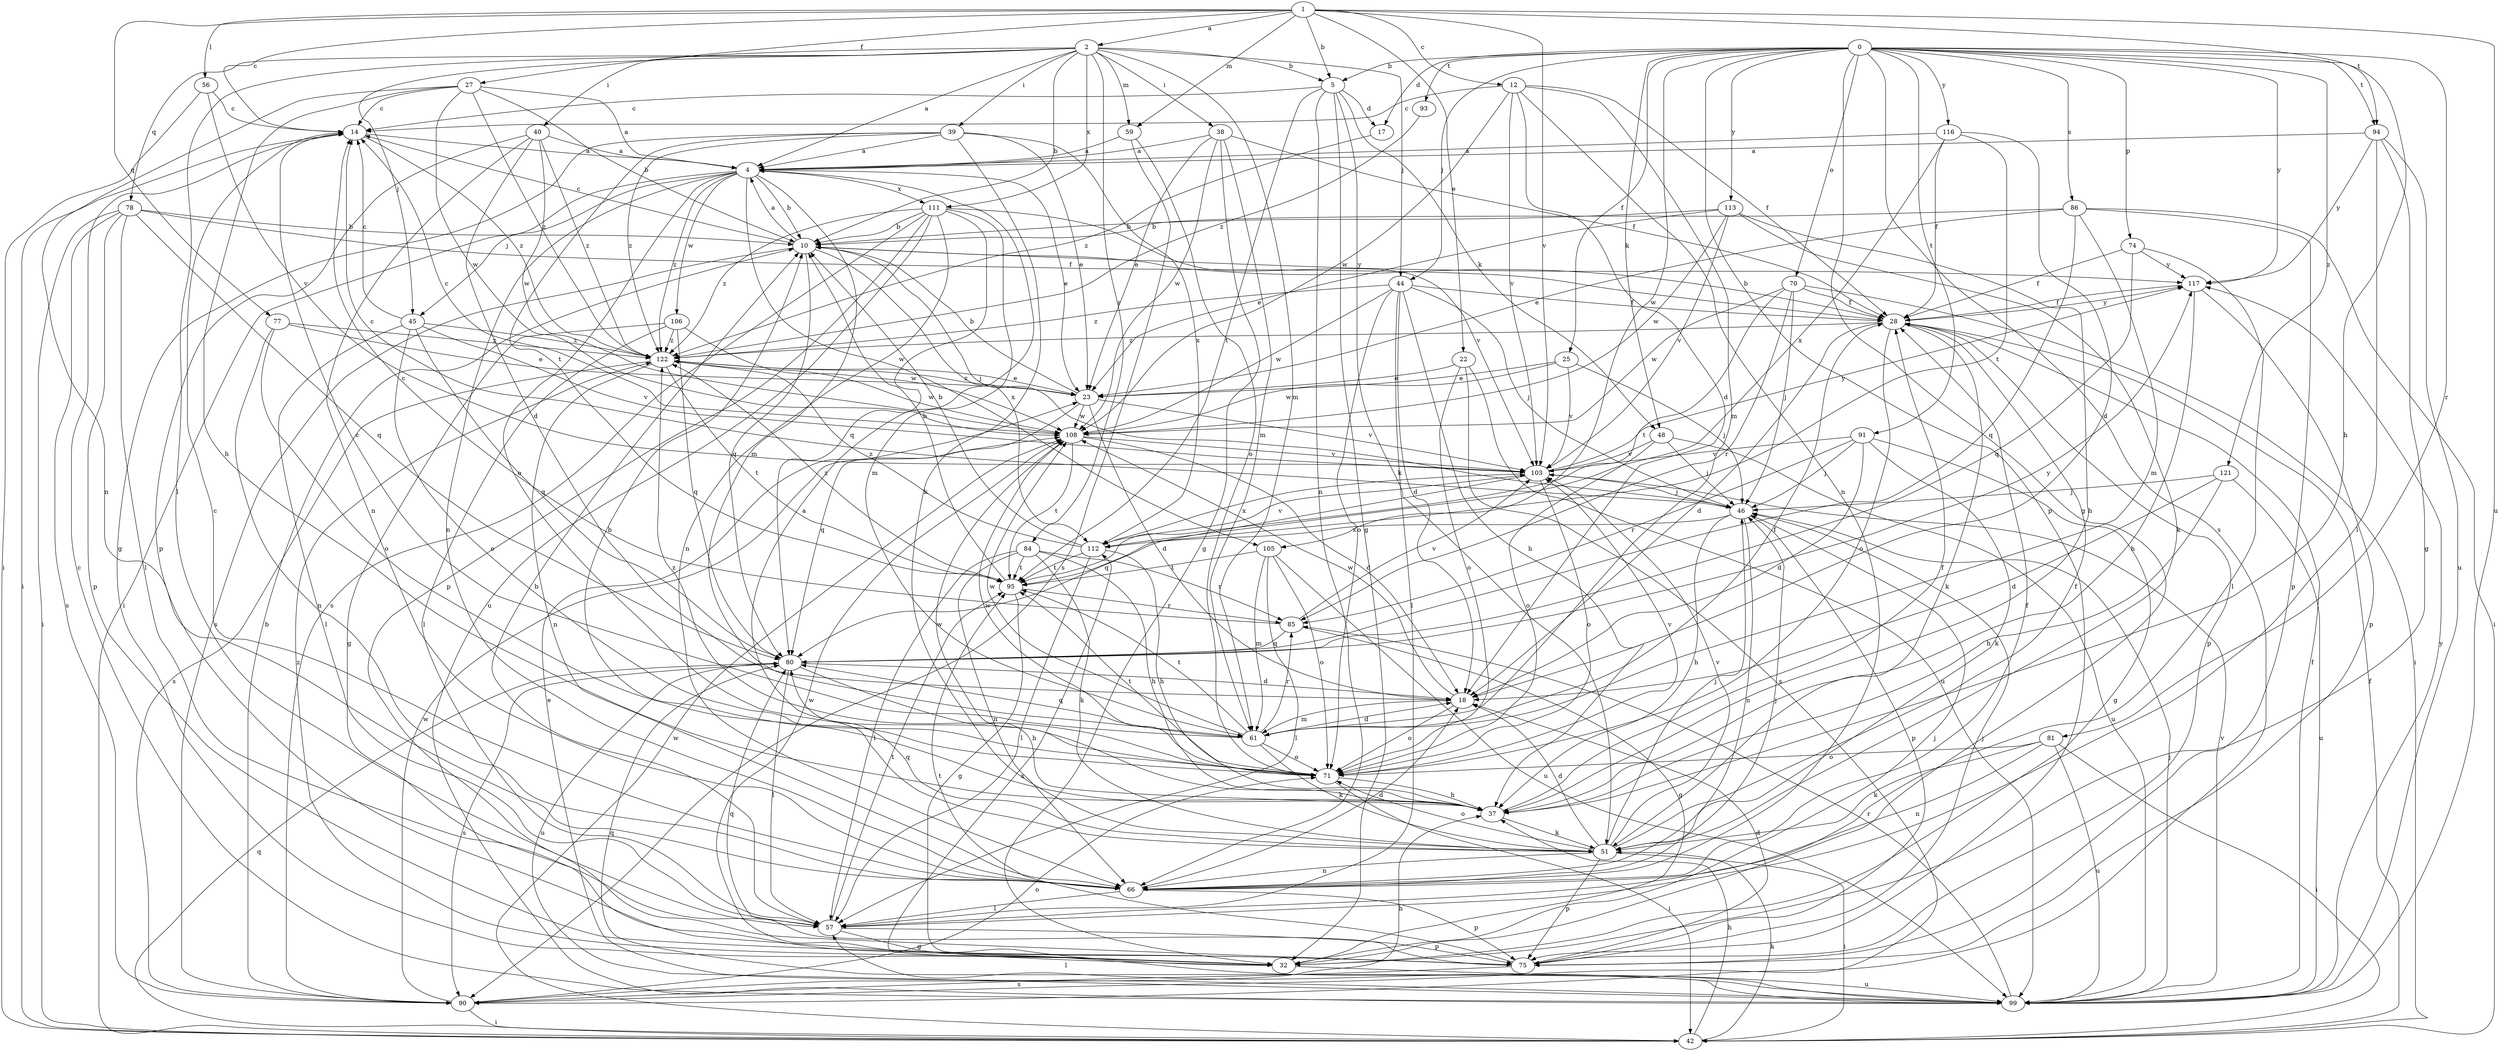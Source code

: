 strict digraph  {
0;
1;
2;
4;
5;
10;
12;
14;
17;
18;
22;
23;
25;
27;
28;
32;
37;
38;
39;
40;
42;
44;
45;
46;
48;
51;
56;
57;
59;
61;
66;
70;
71;
74;
75;
77;
78;
80;
81;
84;
85;
86;
90;
91;
93;
94;
95;
99;
103;
105;
106;
108;
111;
112;
113;
116;
117;
121;
122;
0 -> 5  [label=b];
0 -> 17  [label=d];
0 -> 25  [label=f];
0 -> 32  [label=g];
0 -> 37  [label=h];
0 -> 44  [label=j];
0 -> 48  [label=k];
0 -> 70  [label=o];
0 -> 74  [label=p];
0 -> 75  [label=p];
0 -> 81  [label=r];
0 -> 86  [label=s];
0 -> 90  [label=s];
0 -> 91  [label=t];
0 -> 93  [label=t];
0 -> 94  [label=t];
0 -> 105  [label=w];
0 -> 113  [label=y];
0 -> 116  [label=y];
0 -> 117  [label=y];
0 -> 121  [label=z];
1 -> 2  [label=a];
1 -> 5  [label=b];
1 -> 12  [label=c];
1 -> 14  [label=c];
1 -> 22  [label=e];
1 -> 27  [label=f];
1 -> 56  [label=l];
1 -> 59  [label=m];
1 -> 77  [label=q];
1 -> 94  [label=t];
1 -> 99  [label=u];
1 -> 103  [label=v];
2 -> 4  [label=a];
2 -> 5  [label=b];
2 -> 10  [label=b];
2 -> 38  [label=i];
2 -> 39  [label=i];
2 -> 40  [label=i];
2 -> 44  [label=j];
2 -> 45  [label=j];
2 -> 57  [label=l];
2 -> 59  [label=m];
2 -> 61  [label=m];
2 -> 78  [label=q];
2 -> 84  [label=r];
2 -> 111  [label=x];
4 -> 10  [label=b];
4 -> 23  [label=e];
4 -> 42  [label=i];
4 -> 45  [label=j];
4 -> 61  [label=m];
4 -> 66  [label=n];
4 -> 71  [label=o];
4 -> 105  [label=w];
4 -> 106  [label=w];
4 -> 111  [label=x];
4 -> 122  [label=z];
5 -> 14  [label=c];
5 -> 17  [label=d];
5 -> 32  [label=g];
5 -> 48  [label=k];
5 -> 51  [label=k];
5 -> 66  [label=n];
5 -> 95  [label=t];
10 -> 4  [label=a];
10 -> 14  [label=c];
10 -> 46  [label=j];
10 -> 80  [label=q];
10 -> 90  [label=s];
10 -> 112  [label=x];
10 -> 117  [label=y];
12 -> 14  [label=c];
12 -> 18  [label=d];
12 -> 28  [label=f];
12 -> 61  [label=m];
12 -> 66  [label=n];
12 -> 103  [label=v];
12 -> 108  [label=w];
14 -> 4  [label=a];
14 -> 42  [label=i];
14 -> 122  [label=z];
17 -> 122  [label=z];
18 -> 61  [label=m];
18 -> 71  [label=o];
18 -> 108  [label=w];
22 -> 23  [label=e];
22 -> 71  [label=o];
22 -> 90  [label=s];
22 -> 99  [label=u];
23 -> 10  [label=b];
23 -> 18  [label=d];
23 -> 80  [label=q];
23 -> 103  [label=v];
23 -> 108  [label=w];
23 -> 122  [label=z];
25 -> 23  [label=e];
25 -> 46  [label=j];
25 -> 103  [label=v];
25 -> 108  [label=w];
27 -> 4  [label=a];
27 -> 10  [label=b];
27 -> 14  [label=c];
27 -> 37  [label=h];
27 -> 66  [label=n];
27 -> 108  [label=w];
27 -> 122  [label=z];
28 -> 10  [label=b];
28 -> 18  [label=d];
28 -> 51  [label=k];
28 -> 71  [label=o];
28 -> 75  [label=p];
28 -> 117  [label=y];
28 -> 122  [label=z];
32 -> 46  [label=j];
32 -> 99  [label=u];
32 -> 108  [label=w];
32 -> 122  [label=z];
37 -> 10  [label=b];
37 -> 28  [label=f];
37 -> 51  [label=k];
37 -> 108  [label=w];
38 -> 4  [label=a];
38 -> 23  [label=e];
38 -> 28  [label=f];
38 -> 32  [label=g];
38 -> 61  [label=m];
38 -> 108  [label=w];
39 -> 4  [label=a];
39 -> 23  [label=e];
39 -> 32  [label=g];
39 -> 51  [label=k];
39 -> 95  [label=t];
39 -> 112  [label=x];
39 -> 122  [label=z];
40 -> 4  [label=a];
40 -> 18  [label=d];
40 -> 66  [label=n];
40 -> 75  [label=p];
40 -> 108  [label=w];
40 -> 122  [label=z];
42 -> 28  [label=f];
42 -> 37  [label=h];
42 -> 51  [label=k];
42 -> 80  [label=q];
42 -> 108  [label=w];
44 -> 18  [label=d];
44 -> 28  [label=f];
44 -> 37  [label=h];
44 -> 46  [label=j];
44 -> 57  [label=l];
44 -> 71  [label=o];
44 -> 108  [label=w];
44 -> 122  [label=z];
45 -> 14  [label=c];
45 -> 57  [label=l];
45 -> 71  [label=o];
45 -> 80  [label=q];
45 -> 103  [label=v];
45 -> 122  [label=z];
46 -> 14  [label=c];
46 -> 37  [label=h];
46 -> 66  [label=n];
46 -> 75  [label=p];
46 -> 112  [label=x];
48 -> 46  [label=j];
48 -> 71  [label=o];
48 -> 99  [label=u];
48 -> 103  [label=v];
51 -> 4  [label=a];
51 -> 18  [label=d];
51 -> 28  [label=f];
51 -> 42  [label=i];
51 -> 46  [label=j];
51 -> 66  [label=n];
51 -> 71  [label=o];
51 -> 75  [label=p];
51 -> 80  [label=q];
51 -> 103  [label=v];
56 -> 14  [label=c];
56 -> 42  [label=i];
56 -> 103  [label=v];
57 -> 10  [label=b];
57 -> 32  [label=g];
57 -> 75  [label=p];
57 -> 95  [label=t];
59 -> 4  [label=a];
59 -> 71  [label=o];
59 -> 90  [label=s];
61 -> 14  [label=c];
61 -> 18  [label=d];
61 -> 28  [label=f];
61 -> 51  [label=k];
61 -> 71  [label=o];
61 -> 80  [label=q];
61 -> 85  [label=r];
61 -> 95  [label=t];
61 -> 108  [label=w];
66 -> 14  [label=c];
66 -> 18  [label=d];
66 -> 28  [label=f];
66 -> 46  [label=j];
66 -> 57  [label=l];
66 -> 75  [label=p];
70 -> 28  [label=f];
70 -> 42  [label=i];
70 -> 46  [label=j];
70 -> 85  [label=r];
70 -> 95  [label=t];
70 -> 108  [label=w];
71 -> 37  [label=h];
71 -> 42  [label=i];
71 -> 95  [label=t];
71 -> 103  [label=v];
71 -> 108  [label=w];
71 -> 122  [label=z];
74 -> 28  [label=f];
74 -> 57  [label=l];
74 -> 80  [label=q];
74 -> 117  [label=y];
75 -> 18  [label=d];
75 -> 46  [label=j];
75 -> 80  [label=q];
75 -> 90  [label=s];
75 -> 95  [label=t];
77 -> 23  [label=e];
77 -> 66  [label=n];
77 -> 71  [label=o];
77 -> 122  [label=z];
78 -> 10  [label=b];
78 -> 28  [label=f];
78 -> 42  [label=i];
78 -> 57  [label=l];
78 -> 75  [label=p];
78 -> 80  [label=q];
78 -> 90  [label=s];
80 -> 18  [label=d];
80 -> 37  [label=h];
80 -> 57  [label=l];
80 -> 90  [label=s];
80 -> 99  [label=u];
80 -> 117  [label=y];
81 -> 42  [label=i];
81 -> 51  [label=k];
81 -> 66  [label=n];
81 -> 71  [label=o];
81 -> 99  [label=u];
84 -> 37  [label=h];
84 -> 51  [label=k];
84 -> 57  [label=l];
84 -> 66  [label=n];
84 -> 85  [label=r];
84 -> 95  [label=t];
85 -> 14  [label=c];
85 -> 32  [label=g];
85 -> 80  [label=q];
85 -> 103  [label=v];
86 -> 10  [label=b];
86 -> 23  [label=e];
86 -> 42  [label=i];
86 -> 61  [label=m];
86 -> 75  [label=p];
86 -> 80  [label=q];
90 -> 10  [label=b];
90 -> 37  [label=h];
90 -> 42  [label=i];
90 -> 71  [label=o];
90 -> 108  [label=w];
91 -> 18  [label=d];
91 -> 32  [label=g];
91 -> 46  [label=j];
91 -> 51  [label=k];
91 -> 85  [label=r];
91 -> 103  [label=v];
93 -> 122  [label=z];
94 -> 4  [label=a];
94 -> 32  [label=g];
94 -> 57  [label=l];
94 -> 99  [label=u];
94 -> 117  [label=y];
95 -> 10  [label=b];
95 -> 32  [label=g];
95 -> 85  [label=r];
95 -> 122  [label=z];
99 -> 14  [label=c];
99 -> 23  [label=e];
99 -> 28  [label=f];
99 -> 46  [label=j];
99 -> 57  [label=l];
99 -> 80  [label=q];
99 -> 85  [label=r];
99 -> 103  [label=v];
99 -> 112  [label=x];
99 -> 117  [label=y];
103 -> 46  [label=j];
103 -> 71  [label=o];
103 -> 80  [label=q];
103 -> 112  [label=x];
103 -> 117  [label=y];
105 -> 57  [label=l];
105 -> 61  [label=m];
105 -> 71  [label=o];
105 -> 95  [label=t];
105 -> 99  [label=u];
106 -> 32  [label=g];
106 -> 57  [label=l];
106 -> 80  [label=q];
106 -> 108  [label=w];
106 -> 122  [label=z];
108 -> 14  [label=c];
108 -> 18  [label=d];
108 -> 95  [label=t];
108 -> 103  [label=v];
111 -> 10  [label=b];
111 -> 61  [label=m];
111 -> 66  [label=n];
111 -> 75  [label=p];
111 -> 80  [label=q];
111 -> 90  [label=s];
111 -> 99  [label=u];
111 -> 103  [label=v];
111 -> 122  [label=z];
112 -> 10  [label=b];
112 -> 37  [label=h];
112 -> 57  [label=l];
112 -> 95  [label=t];
112 -> 103  [label=v];
112 -> 122  [label=z];
113 -> 10  [label=b];
113 -> 23  [label=e];
113 -> 37  [label=h];
113 -> 51  [label=k];
113 -> 103  [label=v];
113 -> 108  [label=w];
116 -> 4  [label=a];
116 -> 18  [label=d];
116 -> 28  [label=f];
116 -> 95  [label=t];
116 -> 112  [label=x];
117 -> 28  [label=f];
117 -> 37  [label=h];
117 -> 75  [label=p];
121 -> 18  [label=d];
121 -> 37  [label=h];
121 -> 46  [label=j];
121 -> 99  [label=u];
122 -> 23  [label=e];
122 -> 66  [label=n];
122 -> 90  [label=s];
122 -> 95  [label=t];
122 -> 108  [label=w];
}
